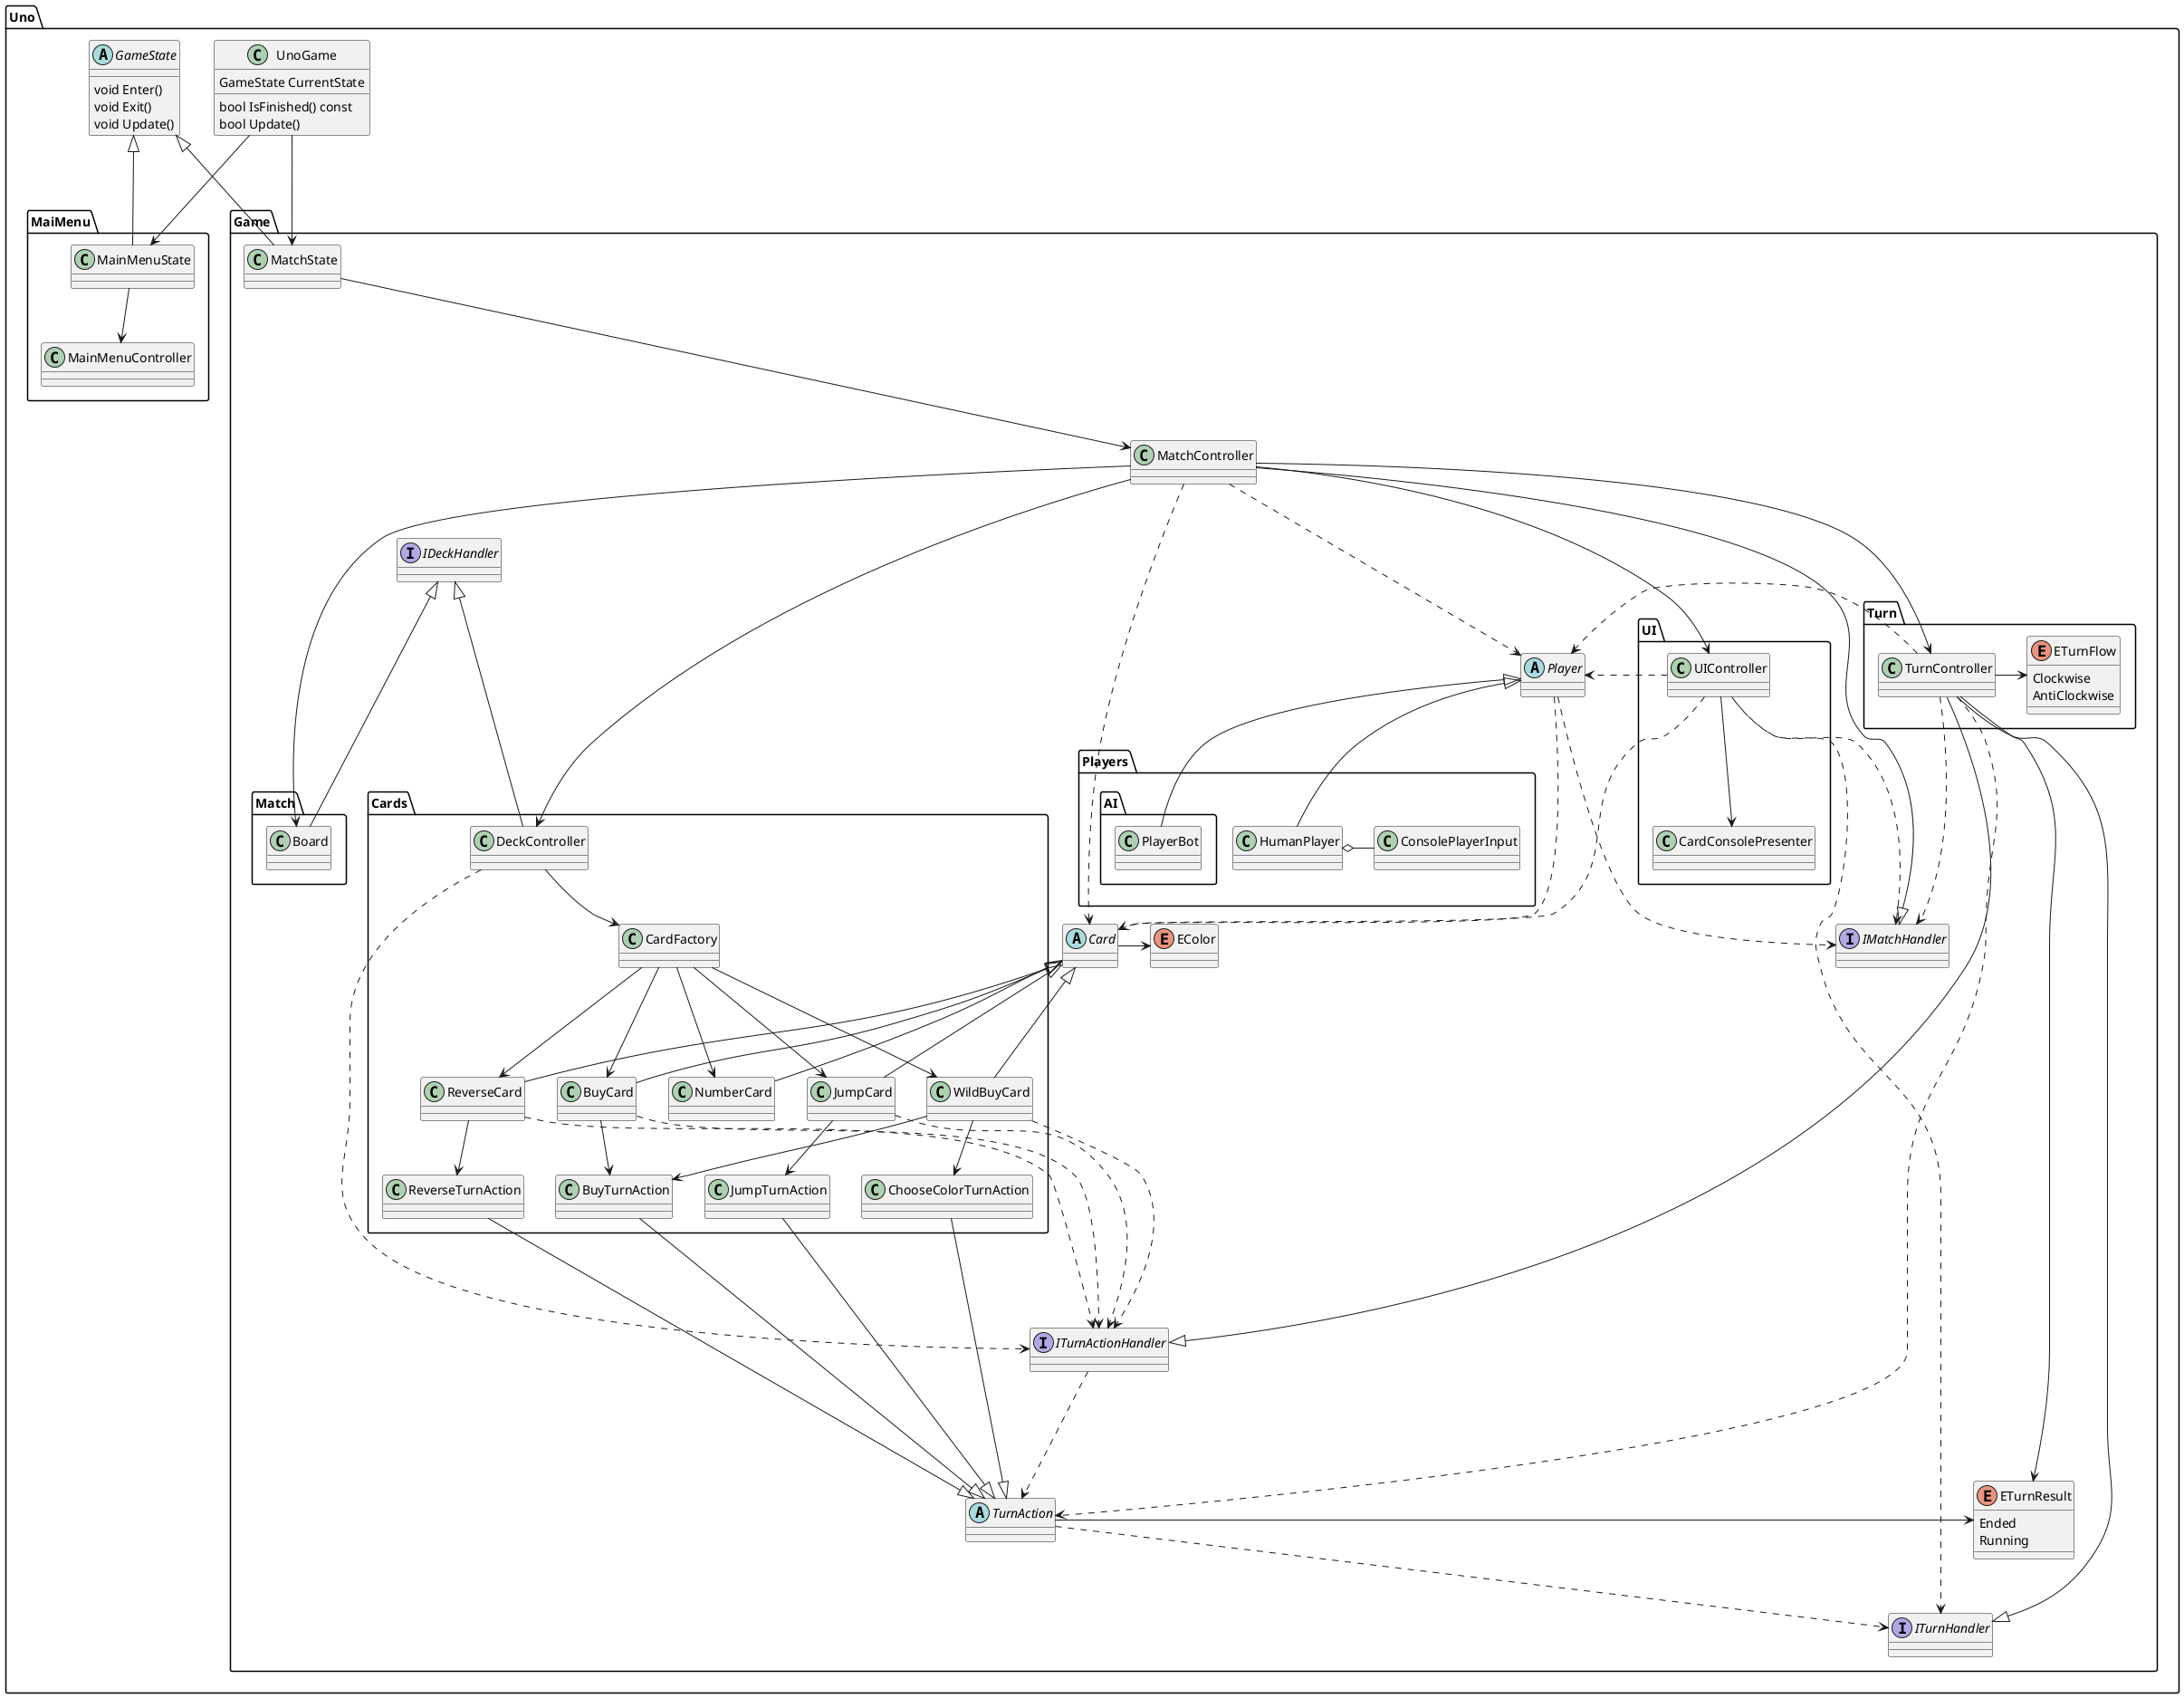 @startuml
'https://plantuml.com/class-diagram

'Remove turning ~ into an icon so we can better declare destructors
skinparam classAttributeIconSize 0

package Uno
{
    class UnoGame
    {
        GameState CurrentState
        bool IsFinished() const
        bool Update()
    }
    
    abstract class GameState
    {
        void Enter()
        void Exit()
        void Update()
    }
    
    package MaiMenu
    {
        class MainMenuController
        class MainMenuState
    }
    
    package Game
    {
        class MatchState        
    
        interface IMatchHandler
        
        class MatchController
            
        package Match
        {
            class Board
        }
        
        interface ITurnActionHandler
        
        interface ITurnHandler
        
        abstract class TurnAction
        
        interface IDeckHandler
       
        abstract class Card 
        
        enum EColor 
        
        enum ETurnResult
        {
            Ended
            Running
        }
        
        abstract class Player 
        
        package Cards 
        {                
            
            class DeckController
            
            class CardFactory
            
            class NumberCard
             
            class BuyCard
            class BuyTurnAction 
            
            class ReverseCard
            class ReverseTurnAction
            
            class JumpCard
            class JumpTurnAction
            
            class WildBuyCard
            class ChooseColorTurnAction
        }
        
        package Turn 
        {
            class TurnController 
            
            enum ETurnFlow
            {
                Clockwise
                AntiClockwise
            }    
        }
        
        package Players
        {                
            class ConsolePlayerInput
            
            class HumanPlayer
            
            package AI
            {
                class PlayerBot
            }
        }
        
        package UI
        {
            class UIController
            class CardConsolePresenter
        }
        
        UIController ...> Card             
        UIController ...> Player             
        IMatchHandler <... UIController              
        UIController ...> ITurnHandler                     
        UIController --> CardConsolePresenter        
        
        MatchController ...> Card
        MatchController ...> Player
        MatchController ---> DeckController
        MatchController ---> TurnController
        MatchController ----> Board
        MatchController ---> UIController
        MatchController --|> IMatchHandler 
        
        Player ...> IMatchHandler 
        TurnController ...> IMatchHandler 
        
        TurnController ---|> ITurnActionHandler 
        ITurnHandler <|-- TurnController
        TurnController -> ETurnFlow
        TurnController ---> ETurnResult
        TurnController ...> TurnAction
        TurnController ...> Player 
        
        Card -> EColor
        Card <|---- NumberCard
        Card <|-- BuyCard
        Card <|--- ReverseCard
        Card <|--- JumpCard
        Card <|--- WildBuyCard
        
        ReverseCard --> ReverseTurnAction
        JumpCard --> JumpTurnAction                
        BuyCard --> BuyTurnAction                    
        WildBuyCard --> BuyTurnAction
        WildBuyCard --> ChooseColorTurnAction
        
        JumpTurnAction ---|> TurnAction
        ReverseTurnAction ---|> TurnAction  
        ChooseColorTurnAction ---|> TurnAction
        BuyTurnAction ---|> TurnAction
        
        JumpCard ...> ITurnActionHandler
        ReverseCard ....> ITurnActionHandler
        BuyCard ....> ITurnActionHandler
        WildBuyCard ....> ITurnActionHandler 
        ITurnActionHandler ...> TurnAction                              
               
        Player ...> Card
        CardFactory ---> NumberCard 
        CardFactory ---> BuyCard 
        CardFactory ---> ReverseCard 
        CardFactory ---> JumpCard 
        CardFactory ---> WildBuyCard 
        
        IDeckHandler <|--- DeckController
        IDeckHandler <|--- Board
        DeckController --> CardFactory
        DeckController ...> ITurnActionHandler    
        
        Player <|-- HumanPlayer    
        Player <|-- PlayerBot
        HumanPlayer o- ConsolePlayerInput
        
        TurnAction -> ETurnResult
        TurnAction ..> ITurnHandler   
        
        GameState <|--- MatchState
        MatchState ---> MatchController     
    }  
             
    MainMenuState --> MainMenuController
    GameState <|--- MainMenuState
    
    UnoGame ---> MainMenuState
    UnoGame ---> MatchState
}

@enduml